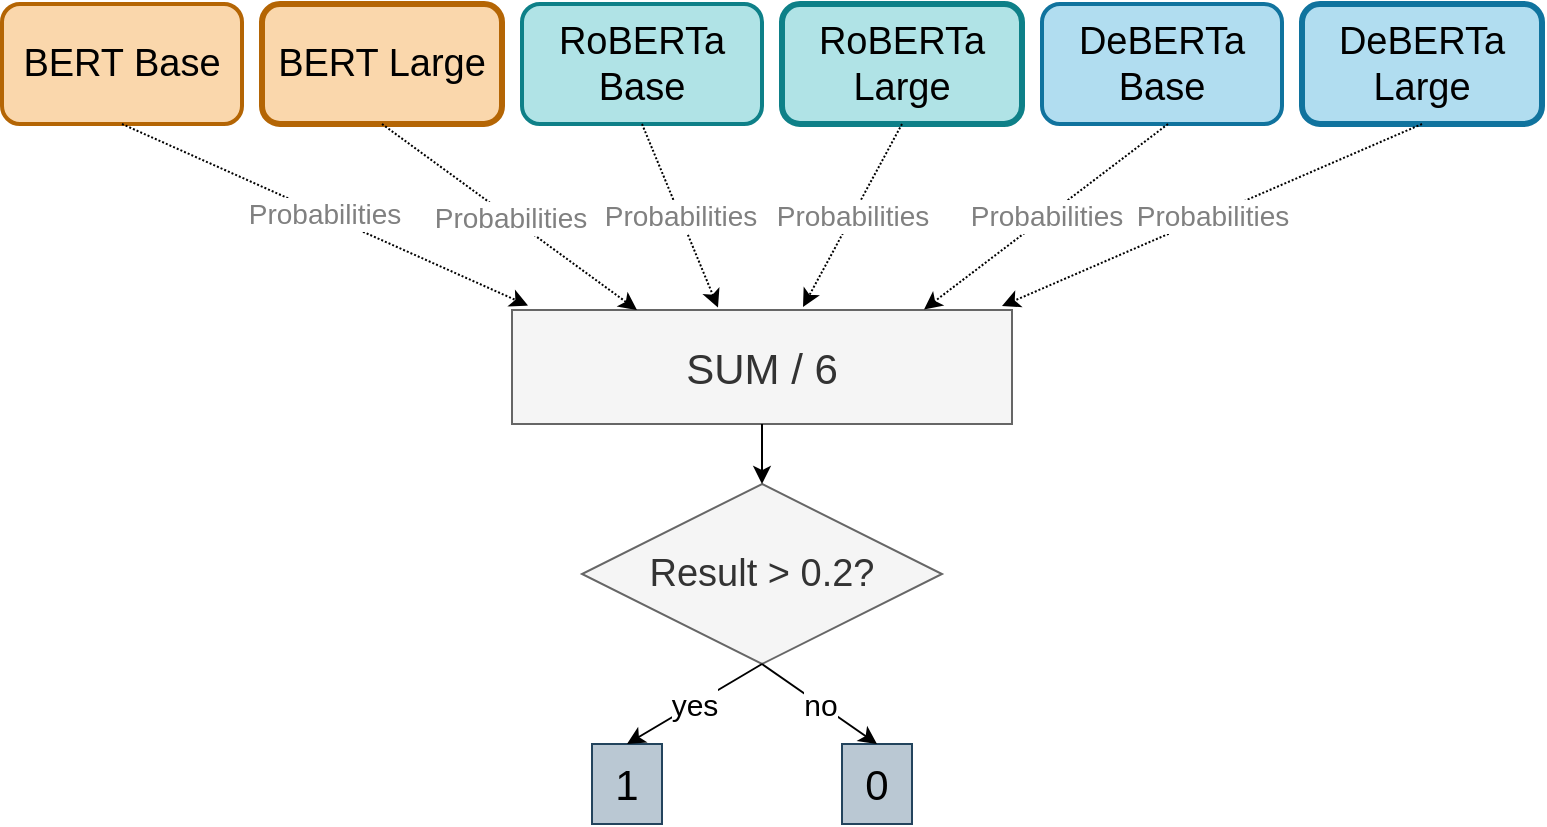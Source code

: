 <mxfile version="24.7.10">
  <diagram id="qhht0FvaStwYy77eFPMG" name="Page-1">
    <mxGraphModel grid="1" page="1" gridSize="10" guides="1" tooltips="1" connect="1" arrows="1" fold="1" pageScale="1" pageWidth="850" pageHeight="1100" math="0" shadow="0">
      <root>
        <mxCell id="0" />
        <mxCell id="1" parent="0" />
        <mxCell id="QUDSmZSmzlNSL47Ka6O5-1" value="&lt;font style=&quot;font-size: 21px;&quot;&gt;SUM / 6&lt;/font&gt;" style="rounded=0;whiteSpace=wrap;html=1;fillColor=#f5f5f5;fontColor=#333333;strokeColor=#666666;" vertex="1" parent="1">
          <mxGeometry x="305" y="173" width="250" height="57" as="geometry" />
        </mxCell>
        <mxCell id="BnTVNsRYB8upYaUi3lQb-1" value="BERT Base" style="rounded=1;whiteSpace=wrap;html=1;fontSize=19;fillColor=#fad7ac;strokeColor=#b46504;strokeWidth=2;" vertex="1" parent="1">
          <mxGeometry x="50" y="20" width="120" height="60" as="geometry" />
        </mxCell>
        <mxCell id="BnTVNsRYB8upYaUi3lQb-2" value="BERT Large" style="rounded=1;whiteSpace=wrap;html=1;fontSize=19;fillColor=#fad7ac;strokeColor=#b46504;strokeWidth=3;" vertex="1" parent="1">
          <mxGeometry x="180" y="20" width="120" height="60" as="geometry" />
        </mxCell>
        <mxCell id="BnTVNsRYB8upYaUi3lQb-3" value="RoBERTa Base" style="rounded=1;whiteSpace=wrap;html=1;fontSize=19;fillColor=#b0e3e6;strokeColor=#0e8088;strokeWidth=2;" vertex="1" parent="1">
          <mxGeometry x="310" y="20" width="120" height="60" as="geometry" />
        </mxCell>
        <mxCell id="BnTVNsRYB8upYaUi3lQb-4" value="RoBERTa Large" style="rounded=1;whiteSpace=wrap;html=1;fontSize=19;fillColor=#b0e3e6;strokeColor=#0e8088;strokeWidth=3;" vertex="1" parent="1">
          <mxGeometry x="440" y="20" width="120" height="60" as="geometry" />
        </mxCell>
        <mxCell id="BnTVNsRYB8upYaUi3lQb-5" value="DeBERTa Base" style="rounded=1;whiteSpace=wrap;html=1;fontSize=19;fillColor=#b1ddf0;strokeColor=#10739e;strokeWidth=2;" vertex="1" parent="1">
          <mxGeometry x="570" y="20" width="120" height="60" as="geometry" />
        </mxCell>
        <mxCell id="BnTVNsRYB8upYaUi3lQb-6" value="DeBERTa Large" style="rounded=1;whiteSpace=wrap;html=1;fontSize=19;fillColor=#b1ddf0;strokeColor=#10739e;strokeWidth=3;" vertex="1" parent="1">
          <mxGeometry x="700" y="20" width="120" height="60" as="geometry" />
        </mxCell>
        <mxCell id="BnTVNsRYB8upYaUi3lQb-8" value="Probabilities" style="endArrow=classic;html=1;rounded=0;exitX=0.5;exitY=1;exitDx=0;exitDy=0;entryX=0.032;entryY=-0.039;entryDx=0;entryDy=0;entryPerimeter=0;dashed=1;dashPattern=1 1;fontSize=14;fontColor=#808080;" edge="1" parent="1" target="QUDSmZSmzlNSL47Ka6O5-1">
          <mxGeometry x="-0.001" width="50" height="50" relative="1" as="geometry">
            <mxPoint x="110" y="80.0" as="sourcePoint" />
            <mxPoint x="320.75" y="182.11" as="targetPoint" />
            <mxPoint as="offset" />
          </mxGeometry>
        </mxCell>
        <mxCell id="BnTVNsRYB8upYaUi3lQb-9" value="Probabilities" style="endArrow=classic;html=1;rounded=0;exitX=0.5;exitY=1;exitDx=0;exitDy=0;dashed=1;dashPattern=1 1;fontSize=14;fontColor=#808080;" edge="1" parent="1" source="BnTVNsRYB8upYaUi3lQb-6">
          <mxGeometry width="50" height="50" relative="1" as="geometry">
            <mxPoint x="863" y="216" as="sourcePoint" />
            <mxPoint x="550" y="171" as="targetPoint" />
          </mxGeometry>
        </mxCell>
        <mxCell id="BnTVNsRYB8upYaUi3lQb-10" value="Probabilities" style="endArrow=classic;html=1;rounded=0;exitX=0.5;exitY=1;exitDx=0;exitDy=0;dashed=1;dashPattern=1 1;fontSize=14;fontColor=#808080;entryX=0.25;entryY=0;entryDx=0;entryDy=0;" edge="1" parent="1" target="QUDSmZSmzlNSL47Ka6O5-1">
          <mxGeometry width="50" height="50" relative="1" as="geometry">
            <mxPoint x="240" y="80.0" as="sourcePoint" />
            <mxPoint x="354" y="181" as="targetPoint" />
          </mxGeometry>
        </mxCell>
        <mxCell id="BnTVNsRYB8upYaUi3lQb-11" value="Probabilities" style="endArrow=classic;html=1;rounded=0;exitX=0.5;exitY=1;exitDx=0;exitDy=0;dashed=1;dashPattern=1 1;fontSize=14;fontColor=#808080;entryX=0.824;entryY=-0.005;entryDx=0;entryDy=0;entryPerimeter=0;" edge="1" parent="1" target="QUDSmZSmzlNSL47Ka6O5-1">
          <mxGeometry x="-0.001" width="50" height="50" relative="1" as="geometry">
            <mxPoint x="633" y="80.0" as="sourcePoint" />
            <mxPoint x="510" y="170" as="targetPoint" />
            <mxPoint as="offset" />
          </mxGeometry>
        </mxCell>
        <mxCell id="BnTVNsRYB8upYaUi3lQb-12" value="Probabilities" style="endArrow=classic;html=1;rounded=0;exitX=0.5;exitY=1;exitDx=0;exitDy=0;entryX=0.412;entryY=-0.022;entryDx=0;entryDy=0;entryPerimeter=0;dashed=1;dashPattern=1 1;fontSize=14;fontColor=#808080;" edge="1" parent="1" source="BnTVNsRYB8upYaUi3lQb-3" target="QUDSmZSmzlNSL47Ka6O5-1">
          <mxGeometry width="50" height="50" relative="1" as="geometry">
            <mxPoint x="260" y="100" as="sourcePoint" />
            <mxPoint x="383" y="200" as="targetPoint" />
          </mxGeometry>
        </mxCell>
        <mxCell id="BnTVNsRYB8upYaUi3lQb-13" value="Probabilities" style="endArrow=classic;html=1;rounded=0;exitX=0.5;exitY=1;exitDx=0;exitDy=0;entryX=0.582;entryY=-0.026;entryDx=0;entryDy=0;entryPerimeter=0;dashed=1;dashPattern=1 1;fontSize=14;fontColor=#808080;" edge="1" parent="1" source="BnTVNsRYB8upYaUi3lQb-4" target="QUDSmZSmzlNSL47Ka6O5-1">
          <mxGeometry width="50" height="50" relative="1" as="geometry">
            <mxPoint x="270" y="110" as="sourcePoint" />
            <mxPoint x="460" y="170" as="targetPoint" />
          </mxGeometry>
        </mxCell>
        <mxCell id="peo9PNfv232nWJJRilz_-1" value="&lt;div style=&quot;font-size: 19px;&quot;&gt;Result &amp;gt; 0.2?&lt;/div&gt;" style="rhombus;whiteSpace=wrap;html=1;fontSize=19;fillColor=#f5f5f5;fontColor=#333333;strokeColor=#666666;labelPosition=center;verticalLabelPosition=middle;align=center;verticalAlign=middle;" vertex="1" parent="1">
          <mxGeometry x="340" y="260" width="180" height="90" as="geometry" />
        </mxCell>
        <mxCell id="peo9PNfv232nWJJRilz_-2" value="" style="endArrow=classic;html=1;rounded=0;exitX=0.5;exitY=1;exitDx=0;exitDy=0;entryX=0.5;entryY=0;entryDx=0;entryDy=0;" edge="1" parent="1" target="peo9PNfv232nWJJRilz_-1">
          <mxGeometry width="50" height="50" relative="1" as="geometry">
            <mxPoint x="430" y="230" as="sourcePoint" />
            <mxPoint x="500" y="250" as="targetPoint" />
          </mxGeometry>
        </mxCell>
        <mxCell id="peo9PNfv232nWJJRilz_-3" value="&lt;font style=&quot;font-size: 21px;&quot;&gt;1&lt;/font&gt;" style="rounded=0;whiteSpace=wrap;html=1;fillColor=#bac8d3;strokeColor=#23445d;fontSize=21;" vertex="1" parent="1">
          <mxGeometry x="345" y="390" width="35" height="40" as="geometry" />
        </mxCell>
        <mxCell id="peo9PNfv232nWJJRilz_-4" value="&lt;font style=&quot;font-size: 21px;&quot;&gt;0&lt;/font&gt;" style="rounded=0;whiteSpace=wrap;html=1;fillColor=#bac8d3;strokeColor=#23445d;fontSize=21;" vertex="1" parent="1">
          <mxGeometry x="470" y="390" width="35" height="40" as="geometry" />
        </mxCell>
        <mxCell id="peo9PNfv232nWJJRilz_-5" value="yes" style="endArrow=classic;html=1;rounded=0;exitX=0.5;exitY=1;exitDx=0;exitDy=0;entryX=0.5;entryY=0;entryDx=0;entryDy=0;fontSize=15;" edge="1" parent="1" source="peo9PNfv232nWJJRilz_-1" target="peo9PNfv232nWJJRilz_-3">
          <mxGeometry width="50" height="50" relative="1" as="geometry">
            <mxPoint x="430" y="230" as="sourcePoint" />
            <mxPoint x="370" y="360" as="targetPoint" />
          </mxGeometry>
        </mxCell>
        <mxCell id="peo9PNfv232nWJJRilz_-6" value="no" style="endArrow=classic;html=1;rounded=0;entryX=0.5;entryY=0;entryDx=0;entryDy=0;fontSize=15;" edge="1" parent="1" target="peo9PNfv232nWJJRilz_-4">
          <mxGeometry width="50" height="50" relative="1" as="geometry">
            <mxPoint x="430" y="350" as="sourcePoint" />
            <mxPoint x="380" y="370" as="targetPoint" />
          </mxGeometry>
        </mxCell>
      </root>
    </mxGraphModel>
  </diagram>
</mxfile>
